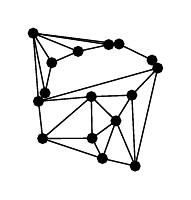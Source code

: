 \begin{tikzpicture}
    \fill (0.096, -0.676) circle(2pt);
    \fill (-0.716, 0.05) circle(2pt);
    \fill (0.798, 0.472) circle(2pt);
    \fill (0.307, 0.778) circle(2pt);
    \fill (-0.783, 0.915) circle(2pt);
    \fill (-0.633, 0.156) circle(2pt);
    \fill (0.726, 0.573) circle(2pt);
    \fill (-0.035, -0.419) circle(2pt);
    \fill (0.512, -0.772) circle(2pt);
    \fill (-0.213, 0.684) circle(2pt);
    \fill (0.176, 0.77) circle(2pt);
    \fill (-0.045, 0.109) circle(2pt);
    \fill (0.47, 0.128) circle(2pt);
    \fill (-0.547, 0.54) circle(2pt);
    \fill (-0.663, -0.423) circle(2pt);
    \fill (0.268, -0.198) circle(2pt);
    \draw (0.307,0.778) -- (-0.783,0.915);
    \draw (-0.783,0.915) -- (0.307,0.778);
    \draw (-0.783,0.915) -- (-0.213,0.684);
    \draw (-0.663,-0.423) -- (-0.716,0.05);
    \draw (-0.633,0.156) -- (-0.783,0.915);
    \draw (-0.663,-0.423) -- (-0.035,-0.419);
    \draw (0.307,0.778) -- (0.176,0.77);
    \draw (0.512,-0.772) -- (0.096,-0.676);
    \draw (-0.633,0.156) -- (-0.547,0.54);
    \draw (-0.633,0.156) -- (-0.716,0.05);
    \draw (0.512,-0.772) -- (0.47,0.128);
    \draw (0.176,0.77) -- (0.307,0.778);
    \draw (0.176,0.77) -- (-0.213,0.684);
    \draw (0.096,-0.676) -- (0.512,-0.772);
    \draw (0.512,-0.772) -- (0.268,-0.198);
    \draw (0.096,-0.676) -- (-0.663,-0.423);
    \draw (-0.045,0.109) -- (-0.663,-0.423);
    \draw (-0.547,0.54) -- (-0.633,0.156);
    \draw (0.798,0.472) -- (0.512,-0.772);
    \draw (0.268,-0.198) -- (-0.045,0.109);
    \draw (0.726,0.573) -- (0.798,0.472);
    \draw (0.268,-0.198) -- (0.512,-0.772);
    \draw (-0.663,-0.423) -- (0.096,-0.676);
    \draw (-0.783,0.915) -- (-0.633,0.156);
    \draw (0.47,0.128) -- (0.268,-0.198);
    \draw (0.307,0.778) -- (0.726,0.573);
    \draw (0.512,-0.772) -- (0.798,0.472);
    \draw (-0.213,0.684) -- (-0.783,0.915);
    \draw (-0.213,0.684) -- (0.176,0.77);
    \draw (0.096,-0.676) -- (-0.035,-0.419);
    \draw (-0.045,0.109) -- (-0.716,0.05);
    \draw (-0.547,0.54) -- (-0.783,0.915);
    \draw (-0.213,0.684) -- (-0.547,0.54);
    \draw (-0.045,0.109) -- (-0.035,-0.419);
    \draw (-0.716,0.05) -- (0.798,0.472);
    \draw (-0.716,0.05) -- (-0.633,0.156);
    \draw (-0.716,0.05) -- (-0.045,0.109);
    \draw (0.798,0.472) -- (-0.716,0.05);
    \draw (-0.035,-0.419) -- (0.096,-0.676);
    \draw (-0.716,0.05) -- (-0.663,-0.423);
    \draw (0.268,-0.198) -- (-0.035,-0.419);
    \draw (0.726,0.573) -- (0.307,0.778);
    \draw (0.47,0.128) -- (0.798,0.472);
    \draw (-0.035,-0.419) -- (0.268,-0.198);
    \draw (0.47,0.128) -- (-0.045,0.109);
    \draw (-0.783,0.915) -- (-0.716,0.05);
    \draw (0.47,0.128) -- (0.512,-0.772);
    \draw (-0.663,-0.423) -- (-0.045,0.109);
    \draw (-0.783,0.915) -- (0.176,0.77);
    \draw (-0.783,0.915) -- (-0.547,0.54);
    \draw (0.176,0.77) -- (-0.783,0.915);
    \draw (-0.716,0.05) -- (-0.783,0.915);
    \draw (-0.035,-0.419) -- (-0.045,0.109);
    \draw (-0.045,0.109) -- (0.47,0.128);
    \draw (-0.547,0.54) -- (-0.213,0.684);
    \draw (0.268,-0.198) -- (0.096,-0.676);
    \draw (-0.045,0.109) -- (0.268,-0.198);
    \draw (0.798,0.472) -- (0.47,0.128);
    \draw (0.096,-0.676) -- (0.268,-0.198);
    \draw (0.798,0.472) -- (0.726,0.573);
    \draw (0.268,-0.198) -- (0.47,0.128);
    \draw (-0.035,-0.419) -- (-0.663,-0.423);
\end{tikzpicture}
